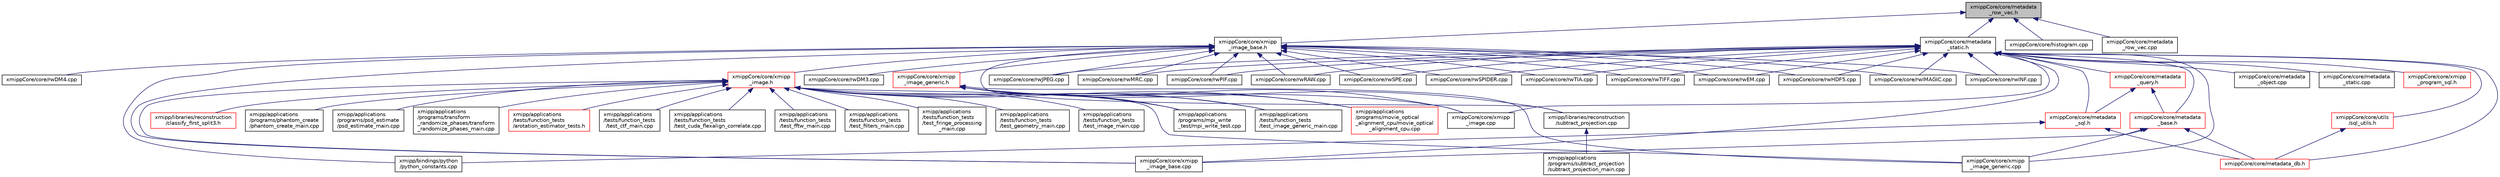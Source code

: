 digraph "xmippCore/core/metadata_row_vec.h"
{
  edge [fontname="Helvetica",fontsize="10",labelfontname="Helvetica",labelfontsize="10"];
  node [fontname="Helvetica",fontsize="10",shape=record];
  Node12 [label="xmippCore/core/metadata\l_row_vec.h",height=0.2,width=0.4,color="black", fillcolor="grey75", style="filled", fontcolor="black"];
  Node12 -> Node13 [dir="back",color="midnightblue",fontsize="10",style="solid",fontname="Helvetica"];
  Node13 [label="xmippCore/core/xmipp\l_image_base.h",height=0.2,width=0.4,color="black", fillcolor="white", style="filled",URL="$xmipp__image__base_8h.html"];
  Node13 -> Node14 [dir="back",color="midnightblue",fontsize="10",style="solid",fontname="Helvetica"];
  Node14 [label="xmipp/bindings/python\l/python_constants.cpp",height=0.2,width=0.4,color="black", fillcolor="white", style="filled",URL="$python__constants_8cpp.html"];
  Node13 -> Node15 [dir="back",color="midnightblue",fontsize="10",style="solid",fontname="Helvetica"];
  Node15 [label="xmipp/libraries/reconstruction\l/subtract_projection.cpp",height=0.2,width=0.4,color="black", fillcolor="white", style="filled",URL="$subtract__projection_8cpp.html"];
  Node15 -> Node16 [dir="back",color="midnightblue",fontsize="10",style="solid",fontname="Helvetica"];
  Node16 [label="xmipp/applications\l/programs/subtract_projection\l/subtract_projection_main.cpp",height=0.2,width=0.4,color="black", fillcolor="white", style="filled",URL="$subtract__projection__main_8cpp.html"];
  Node13 -> Node17 [dir="back",color="midnightblue",fontsize="10",style="solid",fontname="Helvetica"];
  Node17 [label="xmippCore/core/xmipp\l_image.h",height=0.2,width=0.4,color="red", fillcolor="white", style="filled",URL="$xmipp__image_8h.html"];
  Node17 -> Node18 [dir="back",color="midnightblue",fontsize="10",style="solid",fontname="Helvetica"];
  Node18 [label="xmipp/libraries/reconstruction\l/classify_first_split3.h",height=0.2,width=0.4,color="red", fillcolor="white", style="filled",URL="$classify__first__split3_8h.html"];
  Node17 -> Node21 [dir="back",color="midnightblue",fontsize="10",style="solid",fontname="Helvetica"];
  Node21 [label="xmipp/applications\l/programs/movie_optical\l_alignment_cpu/movie_optical\l_alignment_cpu.cpp",height=0.2,width=0.4,color="red", fillcolor="white", style="filled",URL="$movie__optical__alignment__cpu_8cpp.html"];
  Node17 -> Node23 [dir="back",color="midnightblue",fontsize="10",style="solid",fontname="Helvetica"];
  Node23 [label="xmipp/applications\l/programs/mpi_write\l_test/mpi_write_test.cpp",height=0.2,width=0.4,color="black", fillcolor="white", style="filled",URL="$mpi__write__test_8cpp.html"];
  Node17 -> Node24 [dir="back",color="midnightblue",fontsize="10",style="solid",fontname="Helvetica"];
  Node24 [label="xmipp/applications\l/programs/phantom_create\l/phantom_create_main.cpp",height=0.2,width=0.4,color="black", fillcolor="white", style="filled",URL="$phantom__create__main_8cpp.html"];
  Node17 -> Node25 [dir="back",color="midnightblue",fontsize="10",style="solid",fontname="Helvetica"];
  Node25 [label="xmipp/applications\l/programs/psd_estimate\l/psd_estimate_main.cpp",height=0.2,width=0.4,color="black", fillcolor="white", style="filled",URL="$psd__estimate__main_8cpp.html"];
  Node17 -> Node26 [dir="back",color="midnightblue",fontsize="10",style="solid",fontname="Helvetica"];
  Node26 [label="xmipp/applications\l/programs/transform\l_randomize_phases/transform\l_randomize_phases_main.cpp",height=0.2,width=0.4,color="black", fillcolor="white", style="filled",URL="$transform__randomize__phases__main_8cpp.html"];
  Node17 -> Node27 [dir="back",color="midnightblue",fontsize="10",style="solid",fontname="Helvetica"];
  Node27 [label="xmipp/applications\l/tests/function_tests\l/arotation_estimator_tests.h",height=0.2,width=0.4,color="red", fillcolor="white", style="filled",URL="$arotation__estimator__tests_8h.html"];
  Node17 -> Node30 [dir="back",color="midnightblue",fontsize="10",style="solid",fontname="Helvetica"];
  Node30 [label="xmipp/applications\l/tests/function_tests\l/test_ctf_main.cpp",height=0.2,width=0.4,color="black", fillcolor="white", style="filled",URL="$test__ctf__main_8cpp.html"];
  Node17 -> Node31 [dir="back",color="midnightblue",fontsize="10",style="solid",fontname="Helvetica"];
  Node31 [label="xmipp/applications\l/tests/function_tests\l/test_cuda_flexalign_correlate.cpp",height=0.2,width=0.4,color="black", fillcolor="white", style="filled",URL="$test__cuda__flexalign__correlate_8cpp.html"];
  Node17 -> Node32 [dir="back",color="midnightblue",fontsize="10",style="solid",fontname="Helvetica"];
  Node32 [label="xmipp/applications\l/tests/function_tests\l/test_fftw_main.cpp",height=0.2,width=0.4,color="black", fillcolor="white", style="filled",URL="$test__fftw__main_8cpp.html"];
  Node17 -> Node33 [dir="back",color="midnightblue",fontsize="10",style="solid",fontname="Helvetica"];
  Node33 [label="xmipp/applications\l/tests/function_tests\l/test_filters_main.cpp",height=0.2,width=0.4,color="black", fillcolor="white", style="filled",URL="$test__filters__main_8cpp.html"];
  Node17 -> Node34 [dir="back",color="midnightblue",fontsize="10",style="solid",fontname="Helvetica"];
  Node34 [label="xmipp/applications\l/tests/function_tests\l/test_fringe_processing\l_main.cpp",height=0.2,width=0.4,color="black", fillcolor="white", style="filled",URL="$test__fringe__processing__main_8cpp.html"];
  Node17 -> Node35 [dir="back",color="midnightblue",fontsize="10",style="solid",fontname="Helvetica"];
  Node35 [label="xmipp/applications\l/tests/function_tests\l/test_geometry_main.cpp",height=0.2,width=0.4,color="black", fillcolor="white", style="filled",URL="$test__geometry__main_8cpp.html"];
  Node17 -> Node36 [dir="back",color="midnightblue",fontsize="10",style="solid",fontname="Helvetica"];
  Node36 [label="xmipp/applications\l/tests/function_tests\l/test_image_generic_main.cpp",height=0.2,width=0.4,color="black", fillcolor="white", style="filled",URL="$test__image__generic__main_8cpp.html"];
  Node17 -> Node37 [dir="back",color="midnightblue",fontsize="10",style="solid",fontname="Helvetica"];
  Node37 [label="xmipp/applications\l/tests/function_tests\l/test_image_main.cpp",height=0.2,width=0.4,color="black", fillcolor="white", style="filled",URL="$test__image__main_8cpp.html"];
  Node17 -> Node668 [dir="back",color="midnightblue",fontsize="10",style="solid",fontname="Helvetica"];
  Node668 [label="xmippCore/core/xmipp\l_image.cpp",height=0.2,width=0.4,color="black", fillcolor="white", style="filled",URL="$xmipp__image_8cpp.html"];
  Node17 -> Node669 [dir="back",color="midnightblue",fontsize="10",style="solid",fontname="Helvetica"];
  Node669 [label="xmippCore/core/xmipp\l_image_base.cpp",height=0.2,width=0.4,color="black", fillcolor="white", style="filled",URL="$xmipp__image__base_8cpp.html"];
  Node17 -> Node664 [dir="back",color="midnightblue",fontsize="10",style="solid",fontname="Helvetica"];
  Node664 [label="xmippCore/core/xmipp\l_image_generic.cpp",height=0.2,width=0.4,color="black", fillcolor="white", style="filled",URL="$xmipp__image__generic_8cpp.html"];
  Node13 -> Node674 [dir="back",color="midnightblue",fontsize="10",style="solid",fontname="Helvetica"];
  Node674 [label="xmippCore/core/xmipp\l_image_generic.h",height=0.2,width=0.4,color="red", fillcolor="white", style="filled",URL="$xmipp__image__generic_8h.html"];
  Node674 -> Node21 [dir="back",color="midnightblue",fontsize="10",style="solid",fontname="Helvetica"];
  Node674 -> Node23 [dir="back",color="midnightblue",fontsize="10",style="solid",fontname="Helvetica"];
  Node674 -> Node36 [dir="back",color="midnightblue",fontsize="10",style="solid",fontname="Helvetica"];
  Node674 -> Node15 [dir="back",color="midnightblue",fontsize="10",style="solid",fontname="Helvetica"];
  Node674 -> Node668 [dir="back",color="midnightblue",fontsize="10",style="solid",fontname="Helvetica"];
  Node674 -> Node664 [dir="back",color="midnightblue",fontsize="10",style="solid",fontname="Helvetica"];
  Node13 -> Node690 [dir="back",color="midnightblue",fontsize="10",style="solid",fontname="Helvetica"];
  Node690 [label="xmippCore/core/rwDM3.cpp",height=0.2,width=0.4,color="black", fillcolor="white", style="filled",URL="$rwDM3_8cpp.html"];
  Node13 -> Node691 [dir="back",color="midnightblue",fontsize="10",style="solid",fontname="Helvetica"];
  Node691 [label="xmippCore/core/rwDM4.cpp",height=0.2,width=0.4,color="black", fillcolor="white", style="filled",URL="$rwDM4_8cpp.html"];
  Node13 -> Node692 [dir="back",color="midnightblue",fontsize="10",style="solid",fontname="Helvetica"];
  Node692 [label="xmippCore/core/rwEM.cpp",height=0.2,width=0.4,color="black", fillcolor="white", style="filled",URL="$rwEM_8cpp.html"];
  Node13 -> Node693 [dir="back",color="midnightblue",fontsize="10",style="solid",fontname="Helvetica"];
  Node693 [label="xmippCore/core/rwHDF5.cpp",height=0.2,width=0.4,color="black", fillcolor="white", style="filled",URL="$rwHDF5_8cpp.html"];
  Node13 -> Node694 [dir="back",color="midnightblue",fontsize="10",style="solid",fontname="Helvetica"];
  Node694 [label="xmippCore/core/rwIMAGIC.cpp",height=0.2,width=0.4,color="black", fillcolor="white", style="filled",URL="$rwIMAGIC_8cpp.html"];
  Node13 -> Node695 [dir="back",color="midnightblue",fontsize="10",style="solid",fontname="Helvetica"];
  Node695 [label="xmippCore/core/rwINF.cpp",height=0.2,width=0.4,color="black", fillcolor="white", style="filled",URL="$rwINF_8cpp.html"];
  Node13 -> Node696 [dir="back",color="midnightblue",fontsize="10",style="solid",fontname="Helvetica"];
  Node696 [label="xmippCore/core/rwJPEG.cpp",height=0.2,width=0.4,color="black", fillcolor="white", style="filled",URL="$rwJPEG_8cpp.html"];
  Node13 -> Node697 [dir="back",color="midnightblue",fontsize="10",style="solid",fontname="Helvetica"];
  Node697 [label="xmippCore/core/rwMRC.cpp",height=0.2,width=0.4,color="black", fillcolor="white", style="filled",URL="$rwMRC_8cpp.html"];
  Node13 -> Node698 [dir="back",color="midnightblue",fontsize="10",style="solid",fontname="Helvetica"];
  Node698 [label="xmippCore/core/rwPIF.cpp",height=0.2,width=0.4,color="black", fillcolor="white", style="filled",URL="$rwPIF_8cpp.html"];
  Node13 -> Node699 [dir="back",color="midnightblue",fontsize="10",style="solid",fontname="Helvetica"];
  Node699 [label="xmippCore/core/rwRAW.cpp",height=0.2,width=0.4,color="black", fillcolor="white", style="filled",URL="$rwRAW_8cpp.html"];
  Node13 -> Node700 [dir="back",color="midnightblue",fontsize="10",style="solid",fontname="Helvetica"];
  Node700 [label="xmippCore/core/rwSPE.cpp",height=0.2,width=0.4,color="black", fillcolor="white", style="filled",URL="$rwSPE_8cpp.html"];
  Node13 -> Node701 [dir="back",color="midnightblue",fontsize="10",style="solid",fontname="Helvetica"];
  Node701 [label="xmippCore/core/rwSPIDER.cpp",height=0.2,width=0.4,color="black", fillcolor="white", style="filled",URL="$rwSPIDER_8cpp.html"];
  Node13 -> Node702 [dir="back",color="midnightblue",fontsize="10",style="solid",fontname="Helvetica"];
  Node702 [label="xmippCore/core/rwTIA.cpp",height=0.2,width=0.4,color="black", fillcolor="white", style="filled",URL="$rwTIA_8cpp.html"];
  Node13 -> Node703 [dir="back",color="midnightblue",fontsize="10",style="solid",fontname="Helvetica"];
  Node703 [label="xmippCore/core/rwTIFF.cpp",height=0.2,width=0.4,color="black", fillcolor="white", style="filled",URL="$rwTIFF_8cpp.html"];
  Node13 -> Node669 [dir="back",color="midnightblue",fontsize="10",style="solid",fontname="Helvetica"];
  Node12 -> Node704 [dir="back",color="midnightblue",fontsize="10",style="solid",fontname="Helvetica"];
  Node704 [label="xmippCore/core/metadata\l_static.h",height=0.2,width=0.4,color="black", fillcolor="white", style="filled",URL="$metadata__static_8h.html"];
  Node704 -> Node705 [dir="back",color="midnightblue",fontsize="10",style="solid",fontname="Helvetica"];
  Node705 [label="xmippCore/core/metadata\l_base.h",height=0.2,width=0.4,color="red", fillcolor="white", style="filled",URL="$metadata__base_8h.html"];
  Node705 -> Node811 [dir="back",color="midnightblue",fontsize="10",style="solid",fontname="Helvetica"];
  Node811 [label="xmippCore/core/metadata_db.h",height=0.2,width=0.4,color="red", fillcolor="white", style="filled",URL="$metadata__db_8h.html"];
  Node705 -> Node669 [dir="back",color="midnightblue",fontsize="10",style="solid",fontname="Helvetica"];
  Node705 -> Node664 [dir="back",color="midnightblue",fontsize="10",style="solid",fontname="Helvetica"];
  Node704 -> Node838 [dir="back",color="midnightblue",fontsize="10",style="solid",fontname="Helvetica"];
  Node838 [label="xmippCore/core/metadata\l_query.h",height=0.2,width=0.4,color="red", fillcolor="white", style="filled",URL="$metadata__query_8h.html"];
  Node838 -> Node705 [dir="back",color="midnightblue",fontsize="10",style="solid",fontname="Helvetica"];
  Node838 -> Node839 [dir="back",color="midnightblue",fontsize="10",style="solid",fontname="Helvetica"];
  Node839 [label="xmippCore/core/metadata\l_sql.h",height=0.2,width=0.4,color="red", fillcolor="white", style="filled",URL="$metadata__sql_8h.html"];
  Node839 -> Node14 [dir="back",color="midnightblue",fontsize="10",style="solid",fontname="Helvetica"];
  Node839 -> Node811 [dir="back",color="midnightblue",fontsize="10",style="solid",fontname="Helvetica"];
  Node704 -> Node811 [dir="back",color="midnightblue",fontsize="10",style="solid",fontname="Helvetica"];
  Node704 -> Node839 [dir="back",color="midnightblue",fontsize="10",style="solid",fontname="Helvetica"];
  Node704 -> Node841 [dir="back",color="midnightblue",fontsize="10",style="solid",fontname="Helvetica"];
  Node841 [label="xmippCore/core/utils\l/sql_utils.h",height=0.2,width=0.4,color="red", fillcolor="white", style="filled",URL="$sql__utils_8h.html"];
  Node841 -> Node811 [dir="back",color="midnightblue",fontsize="10",style="solid",fontname="Helvetica"];
  Node704 -> Node843 [dir="back",color="midnightblue",fontsize="10",style="solid",fontname="Helvetica"];
  Node843 [label="xmippCore/core/metadata\l_object.cpp",height=0.2,width=0.4,color="black", fillcolor="white", style="filled",URL="$metadata__object_8cpp.html"];
  Node704 -> Node844 [dir="back",color="midnightblue",fontsize="10",style="solid",fontname="Helvetica"];
  Node844 [label="xmippCore/core/metadata\l_static.cpp",height=0.2,width=0.4,color="black", fillcolor="white", style="filled",URL="$metadata__static_8cpp.html"];
  Node704 -> Node692 [dir="back",color="midnightblue",fontsize="10",style="solid",fontname="Helvetica"];
  Node704 -> Node693 [dir="back",color="midnightblue",fontsize="10",style="solid",fontname="Helvetica"];
  Node704 -> Node694 [dir="back",color="midnightblue",fontsize="10",style="solid",fontname="Helvetica"];
  Node704 -> Node695 [dir="back",color="midnightblue",fontsize="10",style="solid",fontname="Helvetica"];
  Node704 -> Node696 [dir="back",color="midnightblue",fontsize="10",style="solid",fontname="Helvetica"];
  Node704 -> Node697 [dir="back",color="midnightblue",fontsize="10",style="solid",fontname="Helvetica"];
  Node704 -> Node698 [dir="back",color="midnightblue",fontsize="10",style="solid",fontname="Helvetica"];
  Node704 -> Node699 [dir="back",color="midnightblue",fontsize="10",style="solid",fontname="Helvetica"];
  Node704 -> Node700 [dir="back",color="midnightblue",fontsize="10",style="solid",fontname="Helvetica"];
  Node704 -> Node701 [dir="back",color="midnightblue",fontsize="10",style="solid",fontname="Helvetica"];
  Node704 -> Node702 [dir="back",color="midnightblue",fontsize="10",style="solid",fontname="Helvetica"];
  Node704 -> Node703 [dir="back",color="midnightblue",fontsize="10",style="solid",fontname="Helvetica"];
  Node704 -> Node668 [dir="back",color="midnightblue",fontsize="10",style="solid",fontname="Helvetica"];
  Node704 -> Node669 [dir="back",color="midnightblue",fontsize="10",style="solid",fontname="Helvetica"];
  Node704 -> Node664 [dir="back",color="midnightblue",fontsize="10",style="solid",fontname="Helvetica"];
  Node704 -> Node845 [dir="back",color="midnightblue",fontsize="10",style="solid",fontname="Helvetica"];
  Node845 [label="xmippCore/core/xmipp\l_program_sql.h",height=0.2,width=0.4,color="red", fillcolor="white", style="filled",URL="$xmipp__program__sql_8h.html"];
  Node12 -> Node789 [dir="back",color="midnightblue",fontsize="10",style="solid",fontname="Helvetica"];
  Node789 [label="xmippCore/core/histogram.cpp",height=0.2,width=0.4,color="black", fillcolor="white", style="filled",URL="$histogram_8cpp.html"];
  Node12 -> Node848 [dir="back",color="midnightblue",fontsize="10",style="solid",fontname="Helvetica"];
  Node848 [label="xmippCore/core/metadata\l_row_vec.cpp",height=0.2,width=0.4,color="black", fillcolor="white", style="filled",URL="$metadata__row__vec_8cpp.html"];
}
